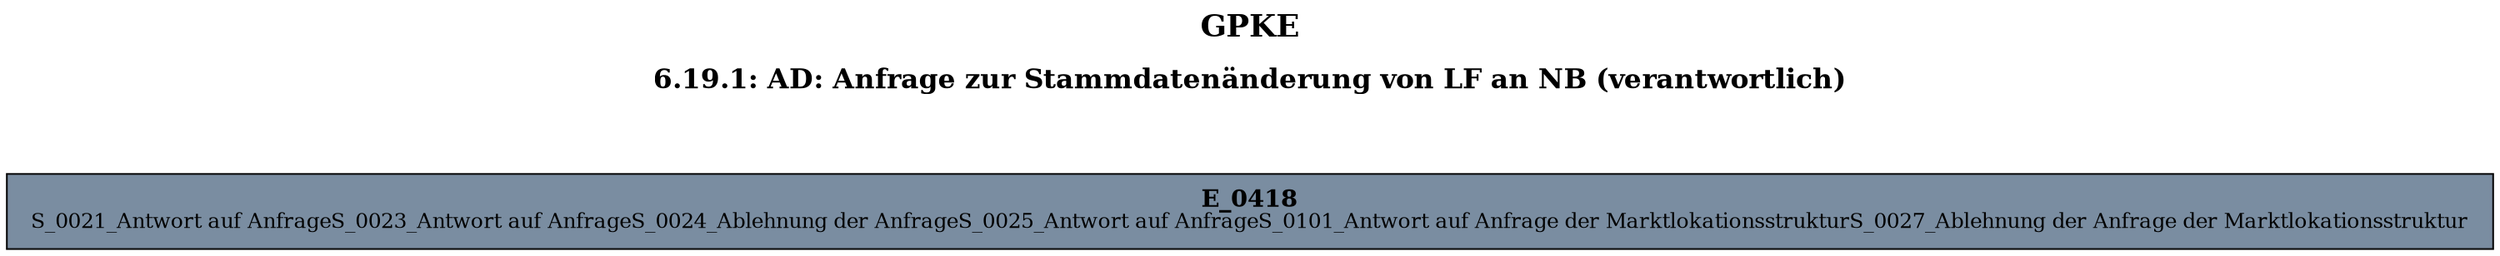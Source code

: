 digraph D {
    labelloc="t";
    label=<<B><FONT POINT-SIZE="18">GPKE</FONT></B><BR/><BR/><B><FONT POINT-SIZE="16">6.19.1: AD: Anfrage zur Stammdatenänderung von LF an NB (verantwortlich)</FONT></B><BR/><BR/><BR/><BR/>>;
    ratio="compress";
    concentrate=true;
    pack=true;
    rankdir=TB;
    packmode="array";
    size="20,20";
    "Empty" [margin="0.2,0.12", shape=box, style=filled, fillcolor="#7a8da1", label=<<B>E_0418</B><BR align="center"/><FONT point-size="12">S_0021_Antwort auf Anfrage
S_0023_Antwort auf Anfrage
S_0024_Ablehnung der Anfrage
S_0025_Antwort auf Anfrage
S_0101_Antwort auf Anfrage der Marktlokationsstruktur
S_0027_Ablehnung der Anfrage der Marktlokationsstruktur</FONT><BR align="center"/>>];


    bgcolor="transparent";
}